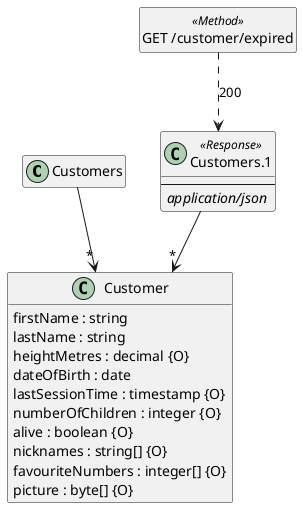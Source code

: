 @startuml
hide <<Method>> circle
hide empty methods
hide empty fields
set namespaceSeparator none

class "Customers" {
}

"Customers" --> "*" "Customer"

class "Customer" {
  firstName : string
  lastName : string
  heightMetres : decimal {O}
  dateOfBirth : date
  lastSessionTime : timestamp {O}
  numberOfChildren : integer {O}
  alive : boolean {O}
  nicknames : string[] {O}
  favouriteNumbers : integer[] {O}
  picture : byte[] {O}
}

class "Customers.1" <<Response>> {
  --
<i>application/json</i>
}

"Customers.1" --> "*" "Customer"

class "GET /customer/expired" <<Method>> {
}

"GET /customer/expired" ..> "Customers.1": 200

@enduml